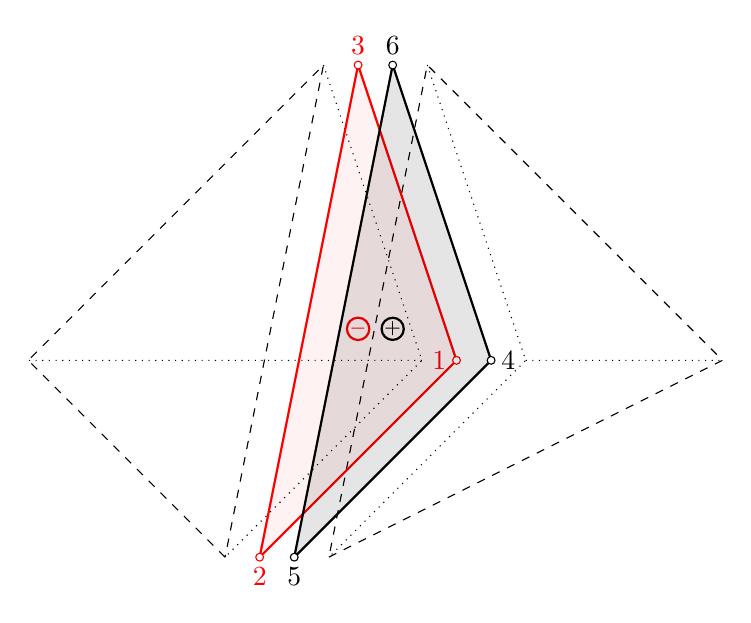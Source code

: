 \begin{tikzpicture}[scale=5,>=stealth,
  x={(1cm,0cm)}, y={(-0.5cm,-0.5cm)}, z={(0cm,1cm)}]
 \tikzstyle{elemnode} = [solid,draw,thin,circle,inner sep=1,fill=white]
 
 \begin{scope}
 %\draw[->] (-0.05,0,0) -- (0.5,0,0) node[at end, below] {$x_g$};
 %\draw[->] (0,-0.05,0) -- (0,0.5,0) node[at end, below] {$y_g$};
 %\draw[->] (0,0,-0.05) -- (0,0,0.25) node[at end, right] {$z_g$};
 \end{scope}
 
 \begin{scope}[xshift=-2.5]
  \draw[dotted] (0,0,0) -- (-1,0,0) (0,0.5,1) -- (0,0,0) -- (0,1,0);
  \draw[dashed] (0,1,0) -- (-1,0,0) -- (0,0.5,1) -- cycle;
 \end{scope}

 \begin{scope}[xshift=5]
  \draw[dotted] (0,0,0) -- (0.5,0,0) (0,0.5,1) -- (0,0,0) -- (0,1,0);
  \draw[dashed] (0,1,0) -- (0.5,0,0) -- (0,0.5,1) -- cycle;
 \end{scope}

 \draw[fill=red,opacity=0.05] (0,0,0) -- (0,1,0) -- (0,0.5,1) -- cycle;
 \draw[thick,red] (0,0,0) node[elemnode] {}  node[left] {1}
  -- (0,1,0) node[elemnode] {} node[below] {2}
  -- (0,0.5,1) node[elemnode] {} node[above] {3}
  -- cycle node[draw,circle,inner sep=0] at (0,0.5,0.33) {\scriptsize $-$};

 \draw[fill=black,opacity=0.1,xshift=2.5] (0,0,0) -- (0,1,0) -- (0,0.5,1) -- cycle;
 \draw[thick,xshift=2.5] (0,0,0) node[elemnode] {} node[right] {4}
  -- (0,1,0) node[elemnode] {} node[below] {5}
  -- (0,0.5,1) node[elemnode] {} node[above] {6}
  -- cycle node[draw,circle,inner sep=0] at (0,0.5,0.33) {\scriptsize $+$};

\end{tikzpicture}
